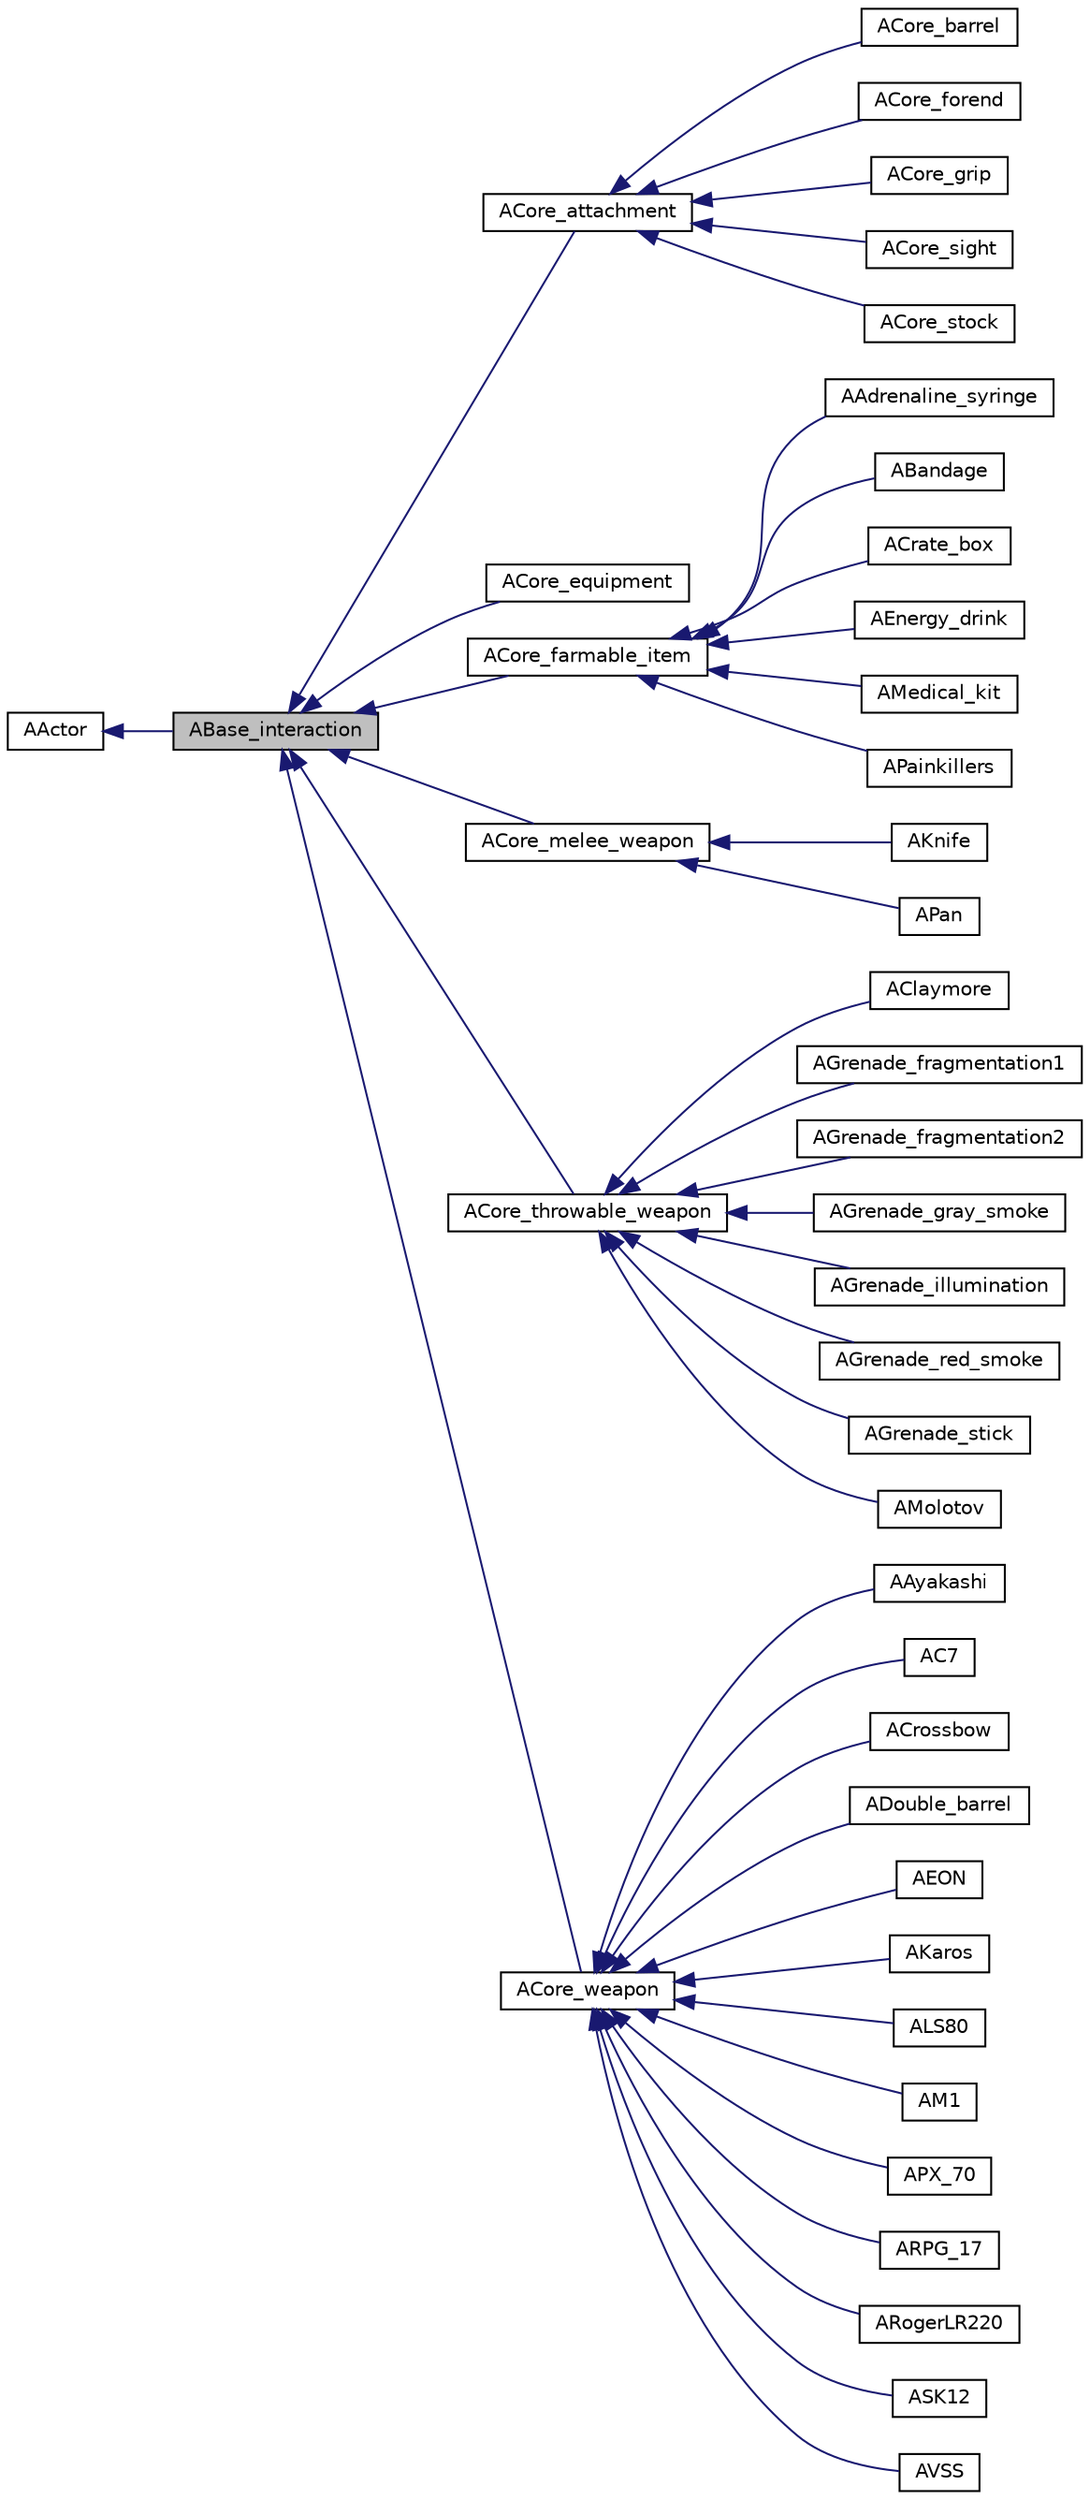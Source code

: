 digraph "ABase_interaction"
{
 // LATEX_PDF_SIZE
  edge [fontname="Helvetica",fontsize="10",labelfontname="Helvetica",labelfontsize="10"];
  node [fontname="Helvetica",fontsize="10",shape=record];
  rankdir="LR";
  Node1 [label="ABase_interaction",height=0.2,width=0.4,color="black", fillcolor="grey75", style="filled", fontcolor="black",tooltip=" "];
  Node2 -> Node1 [dir="back",color="midnightblue",fontsize="10",style="solid",fontname="Helvetica"];
  Node2 [label="AActor",height=0.2,width=0.4,color="black", fillcolor="white", style="filled",tooltip=" "];
  Node1 -> Node3 [dir="back",color="midnightblue",fontsize="10",style="solid",fontname="Helvetica"];
  Node3 [label="ACore_attachment",height=0.2,width=0.4,color="black", fillcolor="white", style="filled",URL="$class_a_core__attachment.html",tooltip=" "];
  Node3 -> Node4 [dir="back",color="midnightblue",fontsize="10",style="solid",fontname="Helvetica"];
  Node4 [label="ACore_barrel",height=0.2,width=0.4,color="black", fillcolor="white", style="filled",URL="$class_a_core__barrel.html",tooltip=" "];
  Node3 -> Node5 [dir="back",color="midnightblue",fontsize="10",style="solid",fontname="Helvetica"];
  Node5 [label="ACore_forend",height=0.2,width=0.4,color="black", fillcolor="white", style="filled",URL="$class_a_core__forend.html",tooltip=" "];
  Node3 -> Node6 [dir="back",color="midnightblue",fontsize="10",style="solid",fontname="Helvetica"];
  Node6 [label="ACore_grip",height=0.2,width=0.4,color="black", fillcolor="white", style="filled",URL="$class_a_core__grip.html",tooltip=" "];
  Node3 -> Node7 [dir="back",color="midnightblue",fontsize="10",style="solid",fontname="Helvetica"];
  Node7 [label="ACore_sight",height=0.2,width=0.4,color="black", fillcolor="white", style="filled",URL="$class_a_core__sight.html",tooltip=" "];
  Node3 -> Node8 [dir="back",color="midnightblue",fontsize="10",style="solid",fontname="Helvetica"];
  Node8 [label="ACore_stock",height=0.2,width=0.4,color="black", fillcolor="white", style="filled",URL="$class_a_core__stock.html",tooltip=" "];
  Node1 -> Node9 [dir="back",color="midnightblue",fontsize="10",style="solid",fontname="Helvetica"];
  Node9 [label="ACore_equipment",height=0.2,width=0.4,color="black", fillcolor="white", style="filled",URL="$class_a_core__equipment.html",tooltip=" "];
  Node1 -> Node10 [dir="back",color="midnightblue",fontsize="10",style="solid",fontname="Helvetica"];
  Node10 [label="ACore_farmable_item",height=0.2,width=0.4,color="black", fillcolor="white", style="filled",URL="$class_a_core__farmable__item.html",tooltip=" "];
  Node10 -> Node11 [dir="back",color="midnightblue",fontsize="10",style="solid",fontname="Helvetica"];
  Node11 [label="AAdrenaline_syringe",height=0.2,width=0.4,color="black", fillcolor="white", style="filled",URL="$class_a_adrenaline__syringe.html",tooltip=" "];
  Node10 -> Node12 [dir="back",color="midnightblue",fontsize="10",style="solid",fontname="Helvetica"];
  Node12 [label="ABandage",height=0.2,width=0.4,color="black", fillcolor="white", style="filled",URL="$class_a_bandage.html",tooltip=" "];
  Node10 -> Node13 [dir="back",color="midnightblue",fontsize="10",style="solid",fontname="Helvetica"];
  Node13 [label="ACrate_box",height=0.2,width=0.4,color="black", fillcolor="white", style="filled",URL="$class_a_crate__box.html",tooltip=" "];
  Node10 -> Node14 [dir="back",color="midnightblue",fontsize="10",style="solid",fontname="Helvetica"];
  Node14 [label="AEnergy_drink",height=0.2,width=0.4,color="black", fillcolor="white", style="filled",URL="$class_a_energy__drink.html",tooltip=" "];
  Node10 -> Node15 [dir="back",color="midnightblue",fontsize="10",style="solid",fontname="Helvetica"];
  Node15 [label="AMedical_kit",height=0.2,width=0.4,color="black", fillcolor="white", style="filled",URL="$class_a_medical__kit.html",tooltip=" "];
  Node10 -> Node16 [dir="back",color="midnightblue",fontsize="10",style="solid",fontname="Helvetica"];
  Node16 [label="APainkillers",height=0.2,width=0.4,color="black", fillcolor="white", style="filled",URL="$class_a_painkillers.html",tooltip=" "];
  Node1 -> Node17 [dir="back",color="midnightblue",fontsize="10",style="solid",fontname="Helvetica"];
  Node17 [label="ACore_melee_weapon",height=0.2,width=0.4,color="black", fillcolor="white", style="filled",URL="$class_a_core__melee__weapon.html",tooltip=" "];
  Node17 -> Node18 [dir="back",color="midnightblue",fontsize="10",style="solid",fontname="Helvetica"];
  Node18 [label="AKnife",height=0.2,width=0.4,color="black", fillcolor="white", style="filled",URL="$class_a_knife.html",tooltip=" "];
  Node17 -> Node19 [dir="back",color="midnightblue",fontsize="10",style="solid",fontname="Helvetica"];
  Node19 [label="APan",height=0.2,width=0.4,color="black", fillcolor="white", style="filled",URL="$class_a_pan.html",tooltip=" "];
  Node1 -> Node20 [dir="back",color="midnightblue",fontsize="10",style="solid",fontname="Helvetica"];
  Node20 [label="ACore_throwable_weapon",height=0.2,width=0.4,color="black", fillcolor="white", style="filled",URL="$class_a_core__throwable__weapon.html",tooltip=" "];
  Node20 -> Node21 [dir="back",color="midnightblue",fontsize="10",style="solid",fontname="Helvetica"];
  Node21 [label="AClaymore",height=0.2,width=0.4,color="black", fillcolor="white", style="filled",URL="$class_a_claymore.html",tooltip=" "];
  Node20 -> Node22 [dir="back",color="midnightblue",fontsize="10",style="solid",fontname="Helvetica"];
  Node22 [label="AGrenade_fragmentation1",height=0.2,width=0.4,color="black", fillcolor="white", style="filled",URL="$class_a_grenade__fragmentation1.html",tooltip=" "];
  Node20 -> Node23 [dir="back",color="midnightblue",fontsize="10",style="solid",fontname="Helvetica"];
  Node23 [label="AGrenade_fragmentation2",height=0.2,width=0.4,color="black", fillcolor="white", style="filled",URL="$class_a_grenade__fragmentation2.html",tooltip=" "];
  Node20 -> Node24 [dir="back",color="midnightblue",fontsize="10",style="solid",fontname="Helvetica"];
  Node24 [label="AGrenade_gray_smoke",height=0.2,width=0.4,color="black", fillcolor="white", style="filled",URL="$class_a_grenade__gray__smoke.html",tooltip=" "];
  Node20 -> Node25 [dir="back",color="midnightblue",fontsize="10",style="solid",fontname="Helvetica"];
  Node25 [label="AGrenade_illumination",height=0.2,width=0.4,color="black", fillcolor="white", style="filled",URL="$class_a_grenade__illumination.html",tooltip=" "];
  Node20 -> Node26 [dir="back",color="midnightblue",fontsize="10",style="solid",fontname="Helvetica"];
  Node26 [label="AGrenade_red_smoke",height=0.2,width=0.4,color="black", fillcolor="white", style="filled",URL="$class_a_grenade__red__smoke.html",tooltip=" "];
  Node20 -> Node27 [dir="back",color="midnightblue",fontsize="10",style="solid",fontname="Helvetica"];
  Node27 [label="AGrenade_stick",height=0.2,width=0.4,color="black", fillcolor="white", style="filled",URL="$class_a_grenade__stick.html",tooltip=" "];
  Node20 -> Node28 [dir="back",color="midnightblue",fontsize="10",style="solid",fontname="Helvetica"];
  Node28 [label="AMolotov",height=0.2,width=0.4,color="black", fillcolor="white", style="filled",URL="$class_a_molotov.html",tooltip=" "];
  Node1 -> Node29 [dir="back",color="midnightblue",fontsize="10",style="solid",fontname="Helvetica"];
  Node29 [label="ACore_weapon",height=0.2,width=0.4,color="black", fillcolor="white", style="filled",URL="$class_a_core__weapon.html",tooltip=" "];
  Node29 -> Node30 [dir="back",color="midnightblue",fontsize="10",style="solid",fontname="Helvetica"];
  Node30 [label="AAyakashi",height=0.2,width=0.4,color="black", fillcolor="white", style="filled",URL="$class_a_ayakashi.html",tooltip=" "];
  Node29 -> Node31 [dir="back",color="midnightblue",fontsize="10",style="solid",fontname="Helvetica"];
  Node31 [label="AC7",height=0.2,width=0.4,color="black", fillcolor="white", style="filled",URL="$class_a_c7.html",tooltip=" "];
  Node29 -> Node32 [dir="back",color="midnightblue",fontsize="10",style="solid",fontname="Helvetica"];
  Node32 [label="ACrossbow",height=0.2,width=0.4,color="black", fillcolor="white", style="filled",URL="$class_a_crossbow.html",tooltip=" "];
  Node29 -> Node33 [dir="back",color="midnightblue",fontsize="10",style="solid",fontname="Helvetica"];
  Node33 [label="ADouble_barrel",height=0.2,width=0.4,color="black", fillcolor="white", style="filled",URL="$class_a_double__barrel.html",tooltip=" "];
  Node29 -> Node34 [dir="back",color="midnightblue",fontsize="10",style="solid",fontname="Helvetica"];
  Node34 [label="AEON",height=0.2,width=0.4,color="black", fillcolor="white", style="filled",URL="$class_a_e_o_n.html",tooltip=" "];
  Node29 -> Node35 [dir="back",color="midnightblue",fontsize="10",style="solid",fontname="Helvetica"];
  Node35 [label="AKaros",height=0.2,width=0.4,color="black", fillcolor="white", style="filled",URL="$class_a_karos.html",tooltip=" "];
  Node29 -> Node36 [dir="back",color="midnightblue",fontsize="10",style="solid",fontname="Helvetica"];
  Node36 [label="ALS80",height=0.2,width=0.4,color="black", fillcolor="white", style="filled",URL="$class_a_l_s80.html",tooltip=" "];
  Node29 -> Node37 [dir="back",color="midnightblue",fontsize="10",style="solid",fontname="Helvetica"];
  Node37 [label="AM1",height=0.2,width=0.4,color="black", fillcolor="white", style="filled",URL="$class_a_m1.html",tooltip=" "];
  Node29 -> Node38 [dir="back",color="midnightblue",fontsize="10",style="solid",fontname="Helvetica"];
  Node38 [label="APX_70",height=0.2,width=0.4,color="black", fillcolor="white", style="filled",URL="$class_a_p_x__70.html",tooltip=" "];
  Node29 -> Node39 [dir="back",color="midnightblue",fontsize="10",style="solid",fontname="Helvetica"];
  Node39 [label="ARPG_17",height=0.2,width=0.4,color="black", fillcolor="white", style="filled",URL="$class_a_r_p_g__17.html",tooltip=" "];
  Node29 -> Node40 [dir="back",color="midnightblue",fontsize="10",style="solid",fontname="Helvetica"];
  Node40 [label="ARogerLR220",height=0.2,width=0.4,color="black", fillcolor="white", style="filled",URL="$class_a_roger_l_r220.html",tooltip=" "];
  Node29 -> Node41 [dir="back",color="midnightblue",fontsize="10",style="solid",fontname="Helvetica"];
  Node41 [label="ASK12",height=0.2,width=0.4,color="black", fillcolor="white", style="filled",URL="$class_a_s_k12.html",tooltip=" "];
  Node29 -> Node42 [dir="back",color="midnightblue",fontsize="10",style="solid",fontname="Helvetica"];
  Node42 [label="AVSS",height=0.2,width=0.4,color="black", fillcolor="white", style="filled",URL="$class_a_v_s_s.html",tooltip=" "];
}

